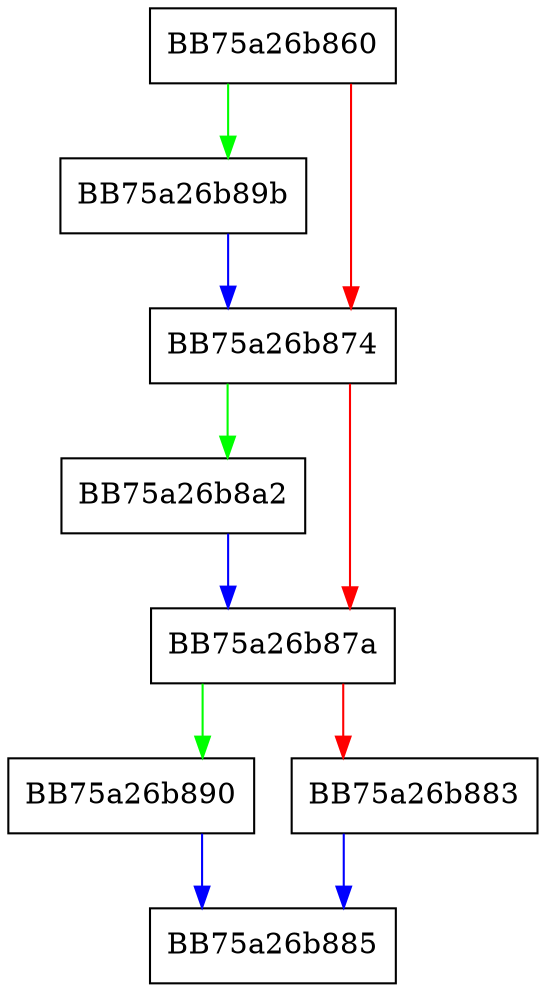 digraph update {
  node [shape="box"];
  graph [splines=ortho];
  BB75a26b860 -> BB75a26b89b [color="green"];
  BB75a26b860 -> BB75a26b874 [color="red"];
  BB75a26b874 -> BB75a26b8a2 [color="green"];
  BB75a26b874 -> BB75a26b87a [color="red"];
  BB75a26b87a -> BB75a26b890 [color="green"];
  BB75a26b87a -> BB75a26b883 [color="red"];
  BB75a26b883 -> BB75a26b885 [color="blue"];
  BB75a26b890 -> BB75a26b885 [color="blue"];
  BB75a26b89b -> BB75a26b874 [color="blue"];
  BB75a26b8a2 -> BB75a26b87a [color="blue"];
}